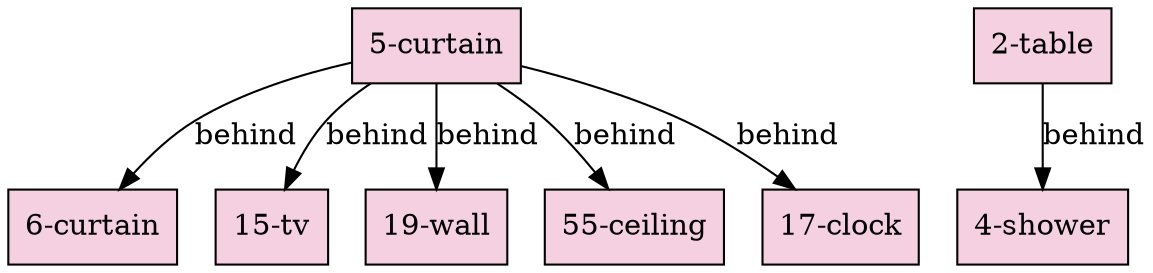 // Scene Graph
digraph {
	"5-curtain" [label="5-curtain" color="#000000" fillcolor="#f5d0e1" fontcolor="#000000" shape=box style=filled]
	"6-curtain" [label="6-curtain" color="#000000" fillcolor="#f5d0e1" fontcolor="#000000" shape=box style=filled]
	"5-curtain" -> "6-curtain" [label=behind color="#000000"]
	"15-tv" [label="15-tv" color="#000000" fillcolor="#f5d0e1" fontcolor="#000000" shape=box style=filled]
	"5-curtain" -> "15-tv" [label=behind color="#000000"]
	"19-wall" [label="19-wall" color="#000000" fillcolor="#f5d0e1" fontcolor="#000000" shape=box style=filled]
	"5-curtain" -> "19-wall" [label=behind color="#000000"]
	"55-ceiling" [label="55-ceiling" color="#000000" fillcolor="#f5d0e1" fontcolor="#000000" shape=box style=filled]
	"5-curtain" -> "55-ceiling" [label=behind color="#000000"]
	"17-clock" [label="17-clock" color="#000000" fillcolor="#f5d0e1" fontcolor="#000000" shape=box style=filled]
	"5-curtain" -> "17-clock" [label=behind color="#000000"]
	"2-table" [label="2-table" color="#000000" fillcolor="#f5d0e1" fontcolor="#000000" shape=box style=filled]
	"4-shower" [label="4-shower" color="#000000" fillcolor="#f5d0e1" fontcolor="#000000" shape=box style=filled]
	"2-table" -> "4-shower" [label=behind color="#000000"]
}
